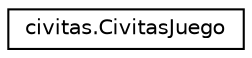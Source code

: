 digraph "Representación gráfica de la clase"
{
  edge [fontname="Helvetica",fontsize="10",labelfontname="Helvetica",labelfontsize="10"];
  node [fontname="Helvetica",fontsize="10",shape=record];
  rankdir="LR";
  Node0 [label="civitas.CivitasJuego",height=0.2,width=0.4,color="black", fillcolor="white", style="filled",URL="$classcivitas_1_1CivitasJuego.html"];
}

